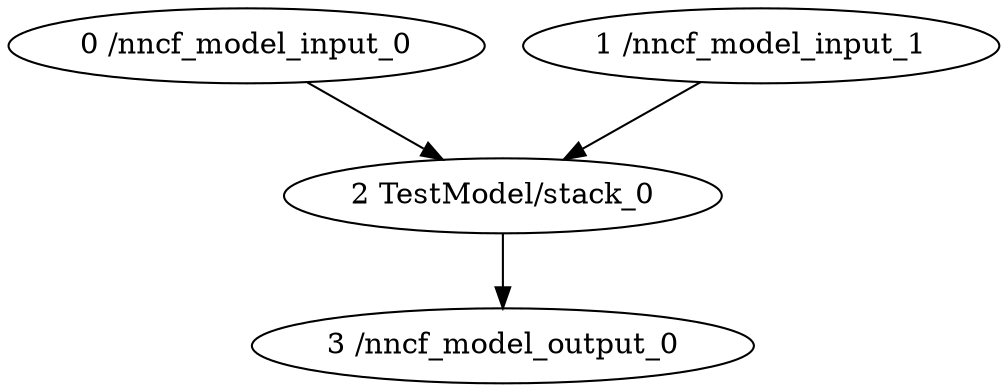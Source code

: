 strict digraph  {
"0 /nncf_model_input_0" [id=0, type=nncf_model_input];
"1 /nncf_model_input_1" [id=1, type=nncf_model_input];
"2 TestModel/stack_0" [id=2, type=stack];
"3 /nncf_model_output_0" [id=3, type=nncf_model_output];
"0 /nncf_model_input_0" -> "2 TestModel/stack_0";
"1 /nncf_model_input_1" -> "2 TestModel/stack_0";
"2 TestModel/stack_0" -> "3 /nncf_model_output_0";
}
